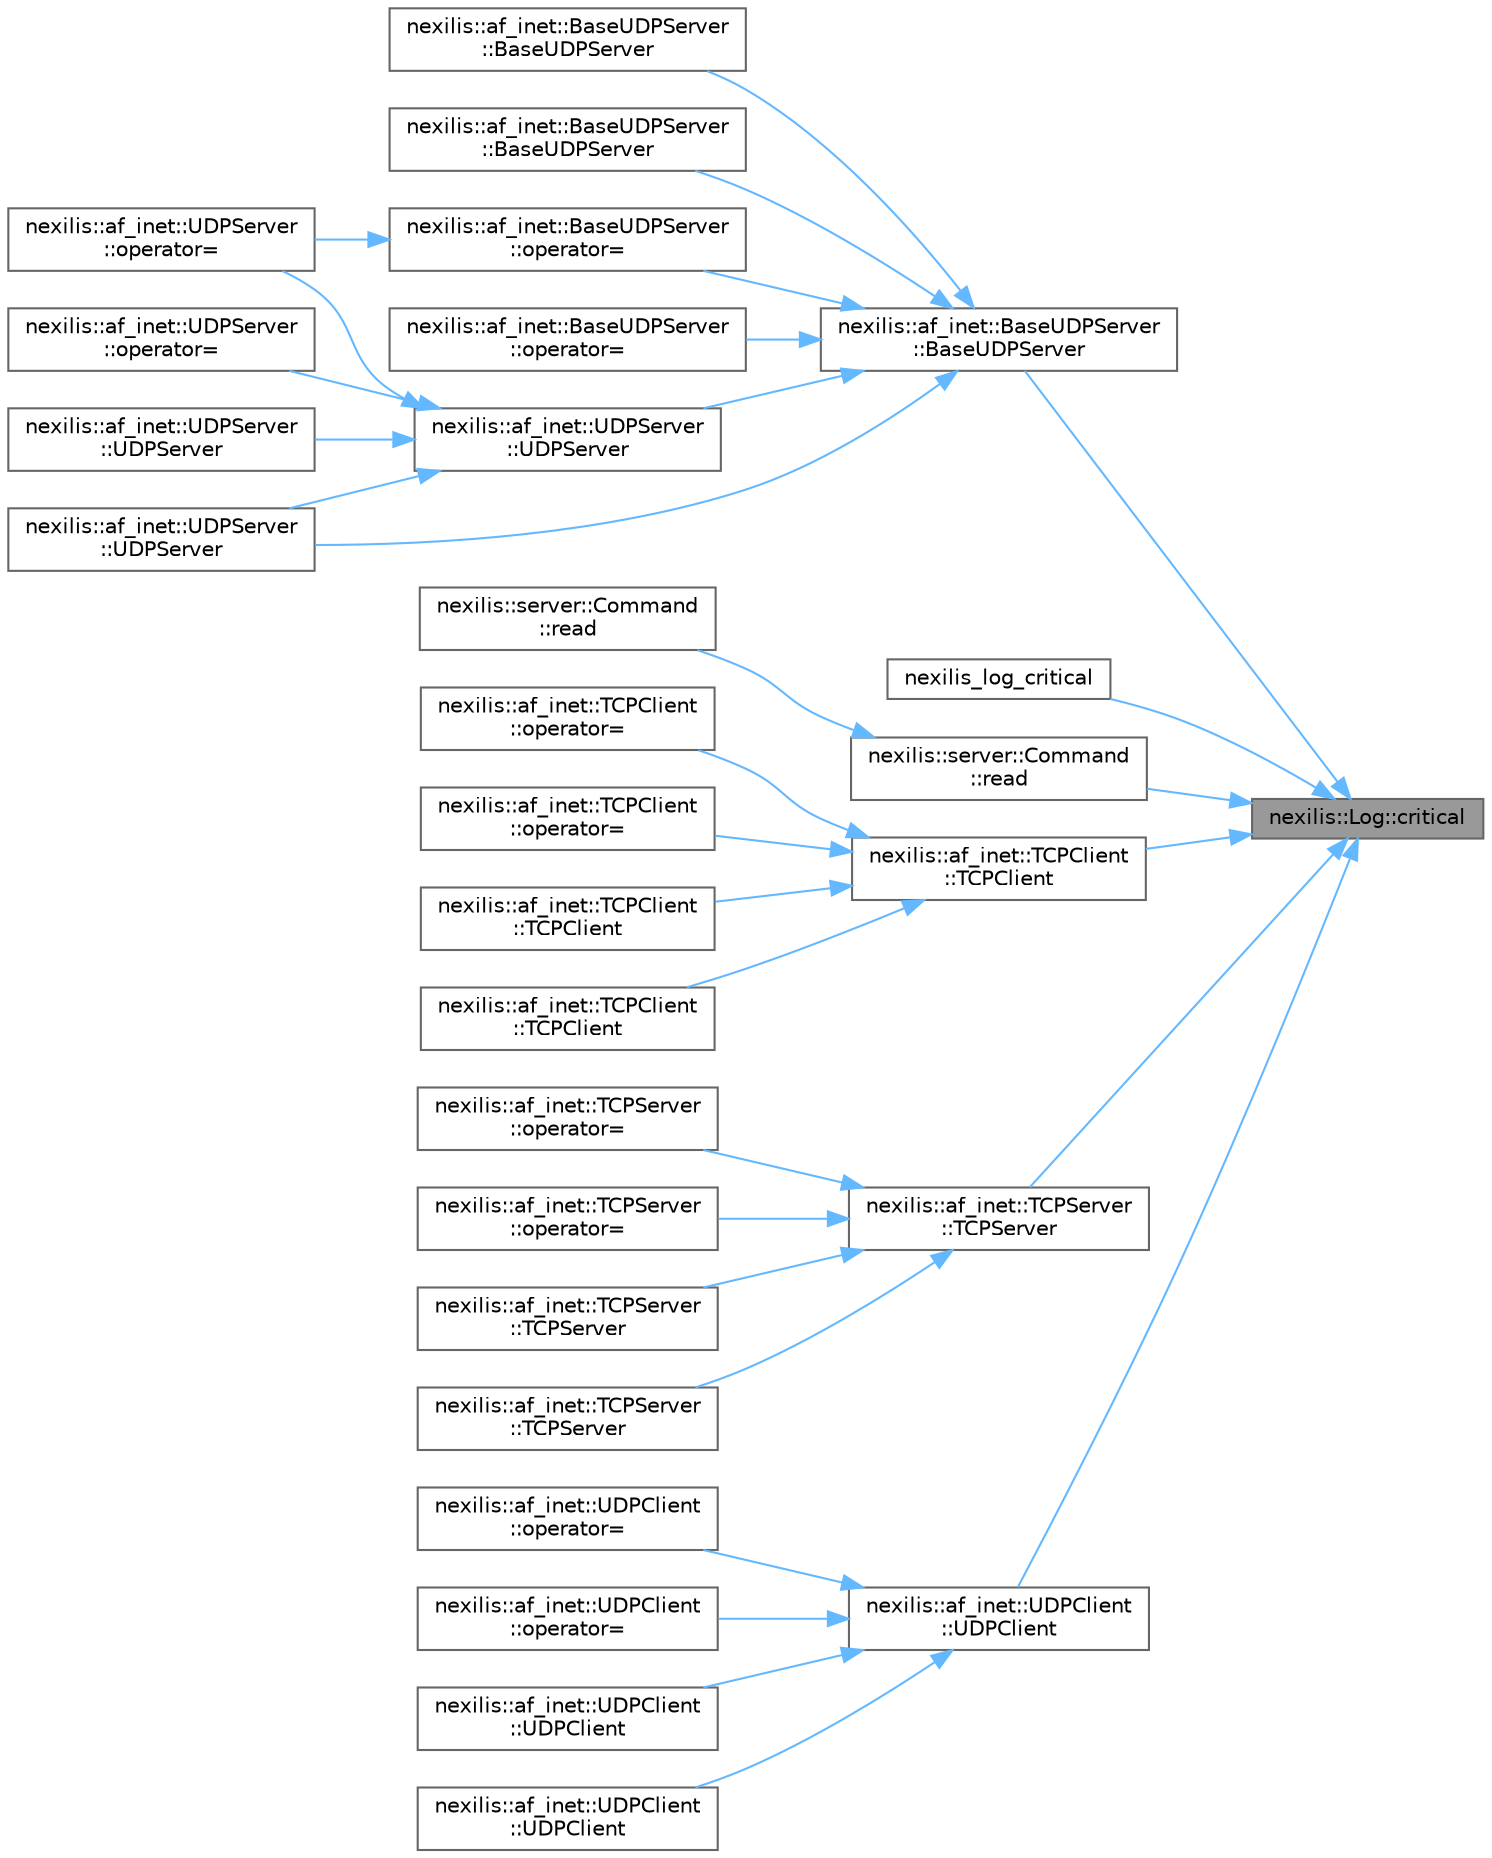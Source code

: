 digraph "nexilis::Log::critical"
{
 // LATEX_PDF_SIZE
  bgcolor="transparent";
  edge [fontname=Helvetica,fontsize=10,labelfontname=Helvetica,labelfontsize=10];
  node [fontname=Helvetica,fontsize=10,shape=box,height=0.2,width=0.4];
  rankdir="RL";
  Node1 [id="Node000001",label="nexilis::Log::critical",height=0.2,width=0.4,color="gray40", fillcolor="grey60", style="filled", fontcolor="black",tooltip=" "];
  Node1 -> Node2 [id="edge1_Node000001_Node000002",dir="back",color="steelblue1",style="solid",tooltip=" "];
  Node2 [id="Node000002",label="nexilis::af_inet::BaseUDPServer\l::BaseUDPServer",height=0.2,width=0.4,color="grey40", fillcolor="white", style="filled",URL="$d2/d46/classnexilis_1_1af__inet_1_1BaseUDPServer.html#a3f23a9fb1e577696e1b5cdc8e9bbfdfc",tooltip="Constructor."];
  Node2 -> Node3 [id="edge2_Node000002_Node000003",dir="back",color="steelblue1",style="solid",tooltip=" "];
  Node3 [id="Node000003",label="nexilis::af_inet::BaseUDPServer\l::BaseUDPServer",height=0.2,width=0.4,color="grey40", fillcolor="white", style="filled",URL="$d2/d46/classnexilis_1_1af__inet_1_1BaseUDPServer.html#a6ee84550f60d1f6a743d0ae02cf76953",tooltip="Move constructor."];
  Node2 -> Node4 [id="edge3_Node000002_Node000004",dir="back",color="steelblue1",style="solid",tooltip=" "];
  Node4 [id="Node000004",label="nexilis::af_inet::BaseUDPServer\l::BaseUDPServer",height=0.2,width=0.4,color="grey40", fillcolor="white", style="filled",URL="$d2/d46/classnexilis_1_1af__inet_1_1BaseUDPServer.html#a0fbef4400878855a5c420785f4f5f1ce",tooltip="Deleted copy constructor.."];
  Node2 -> Node5 [id="edge4_Node000002_Node000005",dir="back",color="steelblue1",style="solid",tooltip=" "];
  Node5 [id="Node000005",label="nexilis::af_inet::BaseUDPServer\l::operator=",height=0.2,width=0.4,color="grey40", fillcolor="white", style="filled",URL="$d2/d46/classnexilis_1_1af__inet_1_1BaseUDPServer.html#acb4494032d4c91c66118f59d782029d8",tooltip="Move assignment operator."];
  Node5 -> Node6 [id="edge5_Node000005_Node000006",dir="back",color="steelblue1",style="solid",tooltip=" "];
  Node6 [id="Node000006",label="nexilis::af_inet::UDPServer\l::operator=",height=0.2,width=0.4,color="grey40", fillcolor="white", style="filled",URL="$da/d58/classnexilis_1_1af__inet_1_1UDPServer.html#a5c10e1adce71684dfcd79e27772e1d5e",tooltip="Move assignment operator."];
  Node2 -> Node7 [id="edge6_Node000002_Node000007",dir="back",color="steelblue1",style="solid",tooltip=" "];
  Node7 [id="Node000007",label="nexilis::af_inet::BaseUDPServer\l::operator=",height=0.2,width=0.4,color="grey40", fillcolor="white", style="filled",URL="$d2/d46/classnexilis_1_1af__inet_1_1BaseUDPServer.html#a1aa948de083faf0f560d0ab52bb69e88",tooltip="Deleted copy assignment operator."];
  Node2 -> Node8 [id="edge7_Node000002_Node000008",dir="back",color="steelblue1",style="solid",tooltip=" "];
  Node8 [id="Node000008",label="nexilis::af_inet::UDPServer\l::UDPServer",height=0.2,width=0.4,color="grey40", fillcolor="white", style="filled",URL="$da/d58/classnexilis_1_1af__inet_1_1UDPServer.html#a294c883be5375a8d8a835f3ecdf3b0e4",tooltip=" "];
  Node8 -> Node9 [id="edge8_Node000008_Node000009",dir="back",color="steelblue1",style="solid",tooltip=" "];
  Node9 [id="Node000009",label="nexilis::af_inet::UDPServer\l::operator=",height=0.2,width=0.4,color="grey40", fillcolor="white", style="filled",URL="$da/d58/classnexilis_1_1af__inet_1_1UDPServer.html#aff9372bf1afa89a40fe9f618ed819946",tooltip="Deleted copy assignment operator."];
  Node8 -> Node6 [id="edge9_Node000008_Node000006",dir="back",color="steelblue1",style="solid",tooltip=" "];
  Node8 -> Node10 [id="edge10_Node000008_Node000010",dir="back",color="steelblue1",style="solid",tooltip=" "];
  Node10 [id="Node000010",label="nexilis::af_inet::UDPServer\l::UDPServer",height=0.2,width=0.4,color="grey40", fillcolor="white", style="filled",URL="$da/d58/classnexilis_1_1af__inet_1_1UDPServer.html#a90012bcbbf893312a3def3766ccc52f2",tooltip="Deleted copy constructor."];
  Node8 -> Node11 [id="edge11_Node000008_Node000011",dir="back",color="steelblue1",style="solid",tooltip=" "];
  Node11 [id="Node000011",label="nexilis::af_inet::UDPServer\l::UDPServer",height=0.2,width=0.4,color="grey40", fillcolor="white", style="filled",URL="$da/d58/classnexilis_1_1af__inet_1_1UDPServer.html#a0ef4b0dc8c6e673d63ee04abf597542e",tooltip="Move constructor."];
  Node2 -> Node11 [id="edge12_Node000002_Node000011",dir="back",color="steelblue1",style="solid",tooltip=" "];
  Node1 -> Node12 [id="edge13_Node000001_Node000012",dir="back",color="steelblue1",style="solid",tooltip=" "];
  Node12 [id="Node000012",label="nexilis_log_critical",height=0.2,width=0.4,color="grey40", fillcolor="white", style="filled",URL="$dc/dee/log__c_8cc.html#af2a08d8347db99e3e3f800daa675f534",tooltip=" "];
  Node1 -> Node13 [id="edge14_Node000001_Node000013",dir="back",color="steelblue1",style="solid",tooltip=" "];
  Node13 [id="Node000013",label="nexilis::server::Command\l::read",height=0.2,width=0.4,color="grey40", fillcolor="white", style="filled",URL="$da/d15/classnexilis_1_1server_1_1Command.html#a166c415a05e286bfee6f574dc0a22882",tooltip=" "];
  Node13 -> Node14 [id="edge15_Node000013_Node000014",dir="back",color="steelblue1",style="solid",tooltip=" "];
  Node14 [id="Node000014",label="nexilis::server::Command\l::read",height=0.2,width=0.4,color="grey40", fillcolor="white", style="filled",URL="$da/d15/classnexilis_1_1server_1_1Command.html#a9d63a1a946b0711d561e239da1857a0c",tooltip=" "];
  Node1 -> Node15 [id="edge16_Node000001_Node000015",dir="back",color="steelblue1",style="solid",tooltip=" "];
  Node15 [id="Node000015",label="nexilis::af_inet::TCPClient\l::TCPClient",height=0.2,width=0.4,color="grey40", fillcolor="white", style="filled",URL="$d2/d92/classnexilis_1_1af__inet_1_1TCPClient.html#aa2f2c805ebb882122317c70d77e748dd",tooltip="Constructor."];
  Node15 -> Node16 [id="edge17_Node000015_Node000016",dir="back",color="steelblue1",style="solid",tooltip=" "];
  Node16 [id="Node000016",label="nexilis::af_inet::TCPClient\l::operator=",height=0.2,width=0.4,color="grey40", fillcolor="white", style="filled",URL="$d2/d92/classnexilis_1_1af__inet_1_1TCPClient.html#a3bf5578e9bae86f186fcebbb1e50838b",tooltip="Deleted copy assigment operator."];
  Node15 -> Node17 [id="edge18_Node000015_Node000017",dir="back",color="steelblue1",style="solid",tooltip=" "];
  Node17 [id="Node000017",label="nexilis::af_inet::TCPClient\l::operator=",height=0.2,width=0.4,color="grey40", fillcolor="white", style="filled",URL="$d2/d92/classnexilis_1_1af__inet_1_1TCPClient.html#ae104fc4e757e578de18d43d5ebefbf0f",tooltip="Move assignment operator."];
  Node15 -> Node18 [id="edge19_Node000015_Node000018",dir="back",color="steelblue1",style="solid",tooltip=" "];
  Node18 [id="Node000018",label="nexilis::af_inet::TCPClient\l::TCPClient",height=0.2,width=0.4,color="grey40", fillcolor="white", style="filled",URL="$d2/d92/classnexilis_1_1af__inet_1_1TCPClient.html#a962107e690288ba0c14322322f28be4c",tooltip="Deleted copy constructor."];
  Node15 -> Node19 [id="edge20_Node000015_Node000019",dir="back",color="steelblue1",style="solid",tooltip=" "];
  Node19 [id="Node000019",label="nexilis::af_inet::TCPClient\l::TCPClient",height=0.2,width=0.4,color="grey40", fillcolor="white", style="filled",URL="$d2/d92/classnexilis_1_1af__inet_1_1TCPClient.html#a4a9fa7c43bec5ab7f5ce908947695613",tooltip="Move constructor."];
  Node1 -> Node20 [id="edge21_Node000001_Node000020",dir="back",color="steelblue1",style="solid",tooltip=" "];
  Node20 [id="Node000020",label="nexilis::af_inet::TCPServer\l::TCPServer",height=0.2,width=0.4,color="grey40", fillcolor="white", style="filled",URL="$d9/dfe/classnexilis_1_1af__inet_1_1TCPServer.html#a056c40c492c931fe03a973f7b00e257f",tooltip="Constructor."];
  Node20 -> Node21 [id="edge22_Node000020_Node000021",dir="back",color="steelblue1",style="solid",tooltip=" "];
  Node21 [id="Node000021",label="nexilis::af_inet::TCPServer\l::operator=",height=0.2,width=0.4,color="grey40", fillcolor="white", style="filled",URL="$d9/dfe/classnexilis_1_1af__inet_1_1TCPServer.html#a836ee0042526c78bf8bd2786b4ca87e5",tooltip="Deleted copy assignment operator."];
  Node20 -> Node22 [id="edge23_Node000020_Node000022",dir="back",color="steelblue1",style="solid",tooltip=" "];
  Node22 [id="Node000022",label="nexilis::af_inet::TCPServer\l::operator=",height=0.2,width=0.4,color="grey40", fillcolor="white", style="filled",URL="$d9/dfe/classnexilis_1_1af__inet_1_1TCPServer.html#a938ae1d1aaa4261783f50542e3dcf1e6",tooltip="Move assignment operator."];
  Node20 -> Node23 [id="edge24_Node000020_Node000023",dir="back",color="steelblue1",style="solid",tooltip=" "];
  Node23 [id="Node000023",label="nexilis::af_inet::TCPServer\l::TCPServer",height=0.2,width=0.4,color="grey40", fillcolor="white", style="filled",URL="$d9/dfe/classnexilis_1_1af__inet_1_1TCPServer.html#a372a591450a31d59597ccdd6817bf6dd",tooltip="Deleted copy constructor."];
  Node20 -> Node24 [id="edge25_Node000020_Node000024",dir="back",color="steelblue1",style="solid",tooltip=" "];
  Node24 [id="Node000024",label="nexilis::af_inet::TCPServer\l::TCPServer",height=0.2,width=0.4,color="grey40", fillcolor="white", style="filled",URL="$d9/dfe/classnexilis_1_1af__inet_1_1TCPServer.html#a2aefd7574e1622f61b979d85cd3a2bd6",tooltip="Move constructor."];
  Node1 -> Node25 [id="edge26_Node000001_Node000025",dir="back",color="steelblue1",style="solid",tooltip=" "];
  Node25 [id="Node000025",label="nexilis::af_inet::UDPClient\l::UDPClient",height=0.2,width=0.4,color="grey40", fillcolor="white", style="filled",URL="$df/d22/classnexilis_1_1af__inet_1_1UDPClient.html#a6a13ffc9981c0437002026e81723ee9a",tooltip="Constructor."];
  Node25 -> Node26 [id="edge27_Node000025_Node000026",dir="back",color="steelblue1",style="solid",tooltip=" "];
  Node26 [id="Node000026",label="nexilis::af_inet::UDPClient\l::operator=",height=0.2,width=0.4,color="grey40", fillcolor="white", style="filled",URL="$df/d22/classnexilis_1_1af__inet_1_1UDPClient.html#a443edcd88e93d6c63741b198d93e4395",tooltip="Deleted copy assignment operator."];
  Node25 -> Node27 [id="edge28_Node000025_Node000027",dir="back",color="steelblue1",style="solid",tooltip=" "];
  Node27 [id="Node000027",label="nexilis::af_inet::UDPClient\l::operator=",height=0.2,width=0.4,color="grey40", fillcolor="white", style="filled",URL="$df/d22/classnexilis_1_1af__inet_1_1UDPClient.html#a78c095b4c1231af65aa049463eb96b86",tooltip="Move assignment operator."];
  Node25 -> Node28 [id="edge29_Node000025_Node000028",dir="back",color="steelblue1",style="solid",tooltip=" "];
  Node28 [id="Node000028",label="nexilis::af_inet::UDPClient\l::UDPClient",height=0.2,width=0.4,color="grey40", fillcolor="white", style="filled",URL="$df/d22/classnexilis_1_1af__inet_1_1UDPClient.html#abae2da7fde1a955e314a648a77f19102",tooltip="Deleted copy constructor."];
  Node25 -> Node29 [id="edge30_Node000025_Node000029",dir="back",color="steelblue1",style="solid",tooltip=" "];
  Node29 [id="Node000029",label="nexilis::af_inet::UDPClient\l::UDPClient",height=0.2,width=0.4,color="grey40", fillcolor="white", style="filled",URL="$df/d22/classnexilis_1_1af__inet_1_1UDPClient.html#a70dc56d918785574b888931d79bc9515",tooltip="Move constructor."];
}
